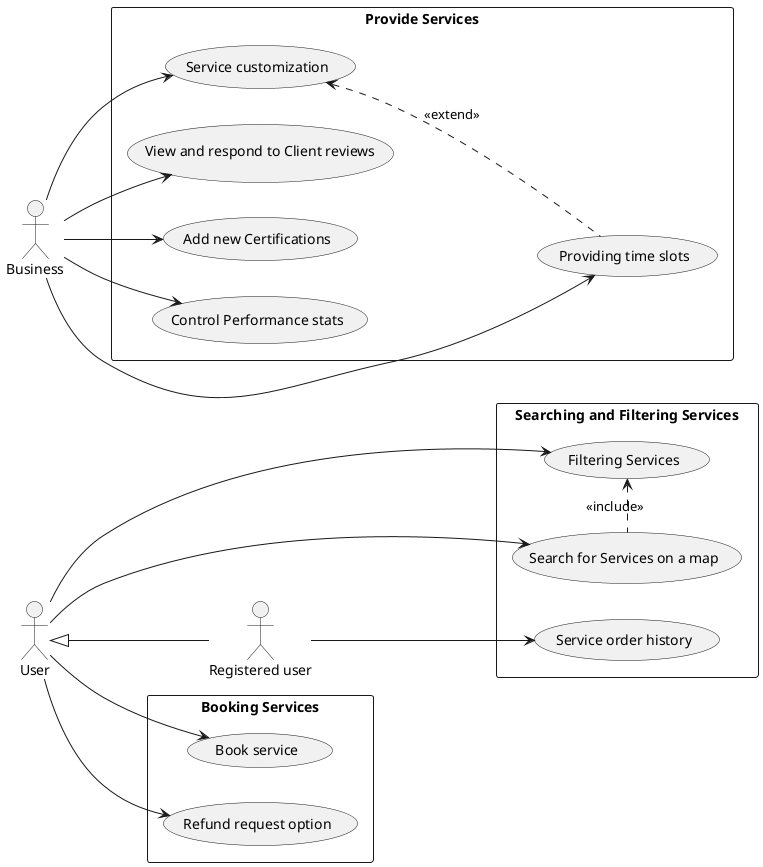 @startuml
left to right direction
actor "User" as AC_U
actor "Registered user" as AC_FT
actor "Business" as AC_B

rectangle "Searching and Filtering Services" {
    usecase "Search for Services on a map" as UC_SM
    usecase "Filtering Services" AS UC_FS
    usecase "Service order history" as UC_SO
}
rectangle "Booking Services" {
    usecase "Book service" as UC_BS
    usecase "Refund request option" as UC_RR
}

rectangle "Provide Services" {
    usecase "Providing time slots" as UC_PS
    usecase "Service customization" as UC_SC
    usecase "View and respond to Client reviews" as UC_RC
    usecase "Add new Certifications" as UC_MC
    usecase "Control Performance stats" as UC_CPS
}


UC_SM .l.> UC_FS : <<include>>

UC_PS .u.> UC_SC : <<extend>>

AC_U --> UC_SM
AC_U --> UC_RR
AC_U --> UC_BS
AC_U --> UC_FS
AC_FT -u-|> AC_U
AC_FT --> UC_SO

AC_B --> UC_PS
AC_B --> UC_SC
AC_B --> UC_RC
AC_B --> UC_MC
AC_B --> UC_CPS
@enduml